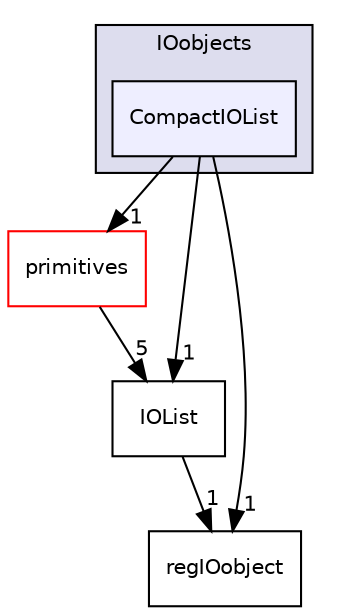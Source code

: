 digraph "src/OpenFOAM/db/IOobjects/CompactIOList" {
  bgcolor=transparent;
  compound=true
  node [ fontsize="10", fontname="Helvetica"];
  edge [ labelfontsize="10", labelfontname="Helvetica"];
  subgraph clusterdir_cc10b28373a5cdb85fcb1ececb22619b {
    graph [ bgcolor="#ddddee", pencolor="black", label="IOobjects" fontname="Helvetica", fontsize="10", URL="dir_cc10b28373a5cdb85fcb1ececb22619b.html"]
  dir_1d702999d331a0816d132cf7c03d4e91 [shape=box, label="CompactIOList", style="filled", fillcolor="#eeeeff", pencolor="black", URL="dir_1d702999d331a0816d132cf7c03d4e91.html"];
  }
  dir_3e50f45338116b169052b428016851aa [shape=box label="primitives" color="red" URL="dir_3e50f45338116b169052b428016851aa.html"];
  dir_bb2890f68b7fdb7b322b02b8256df6db [shape=box label="regIOobject" URL="dir_bb2890f68b7fdb7b322b02b8256df6db.html"];
  dir_daccf7d61098506097eb5150a9464743 [shape=box label="IOList" URL="dir_daccf7d61098506097eb5150a9464743.html"];
  dir_1d702999d331a0816d132cf7c03d4e91->dir_3e50f45338116b169052b428016851aa [headlabel="1", labeldistance=1.5 headhref="dir_001976_002313.html"];
  dir_1d702999d331a0816d132cf7c03d4e91->dir_bb2890f68b7fdb7b322b02b8256df6db [headlabel="1", labeldistance=1.5 headhref="dir_001976_001996.html"];
  dir_1d702999d331a0816d132cf7c03d4e91->dir_daccf7d61098506097eb5150a9464743 [headlabel="1", labeldistance=1.5 headhref="dir_001976_001979.html"];
  dir_3e50f45338116b169052b428016851aa->dir_daccf7d61098506097eb5150a9464743 [headlabel="5", labeldistance=1.5 headhref="dir_002313_001979.html"];
  dir_daccf7d61098506097eb5150a9464743->dir_bb2890f68b7fdb7b322b02b8256df6db [headlabel="1", labeldistance=1.5 headhref="dir_001979_001996.html"];
}
